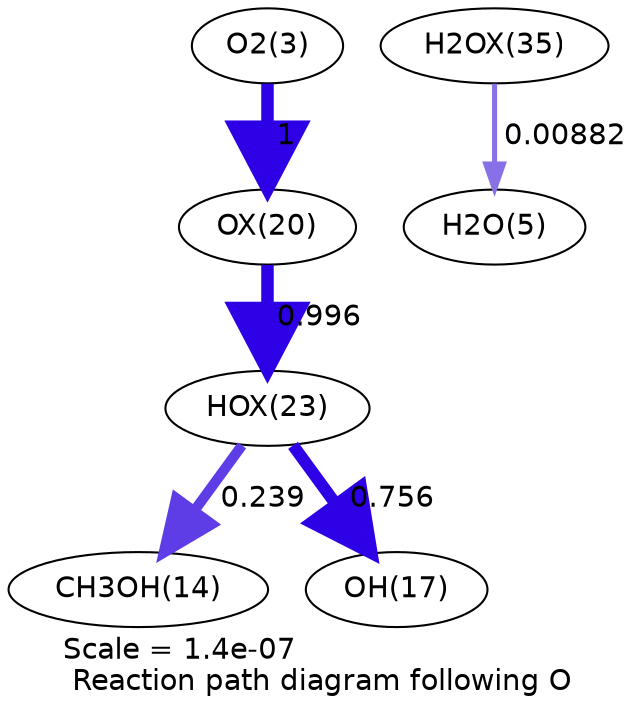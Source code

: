 digraph reaction_paths {
center=1;
s5 -> s35[fontname="Helvetica", penwidth=6, arrowsize=3, color="0.7, 1.5, 0.9"
, label=" 1"];
s35 -> s38[fontname="Helvetica", penwidth=6, arrowsize=3, color="0.7, 1.5, 0.9"
, label=" 0.996"];
s38 -> s16[fontname="Helvetica", penwidth=4.92, arrowsize=2.46, color="0.7, 0.739, 0.9"
, label=" 0.239"];
s38 -> s19[fontname="Helvetica", penwidth=5.79, arrowsize=2.89, color="0.7, 1.26, 0.9"
, label=" 0.756"];
s44 -> s7[fontname="Helvetica", penwidth=2.43, arrowsize=1.21, color="0.7, 0.509, 0.9"
, label=" 0.00882"];
s5 [ fontname="Helvetica", label="O2(3)"];
s7 [ fontname="Helvetica", label="H2O(5)"];
s16 [ fontname="Helvetica", label="CH3OH(14)"];
s19 [ fontname="Helvetica", label="OH(17)"];
s35 [ fontname="Helvetica", label="OX(20)"];
s38 [ fontname="Helvetica", label="HOX(23)"];
s44 [ fontname="Helvetica", label="H2OX(35)"];
 label = "Scale = 1.4e-07\l Reaction path diagram following O";
 fontname = "Helvetica";
}
